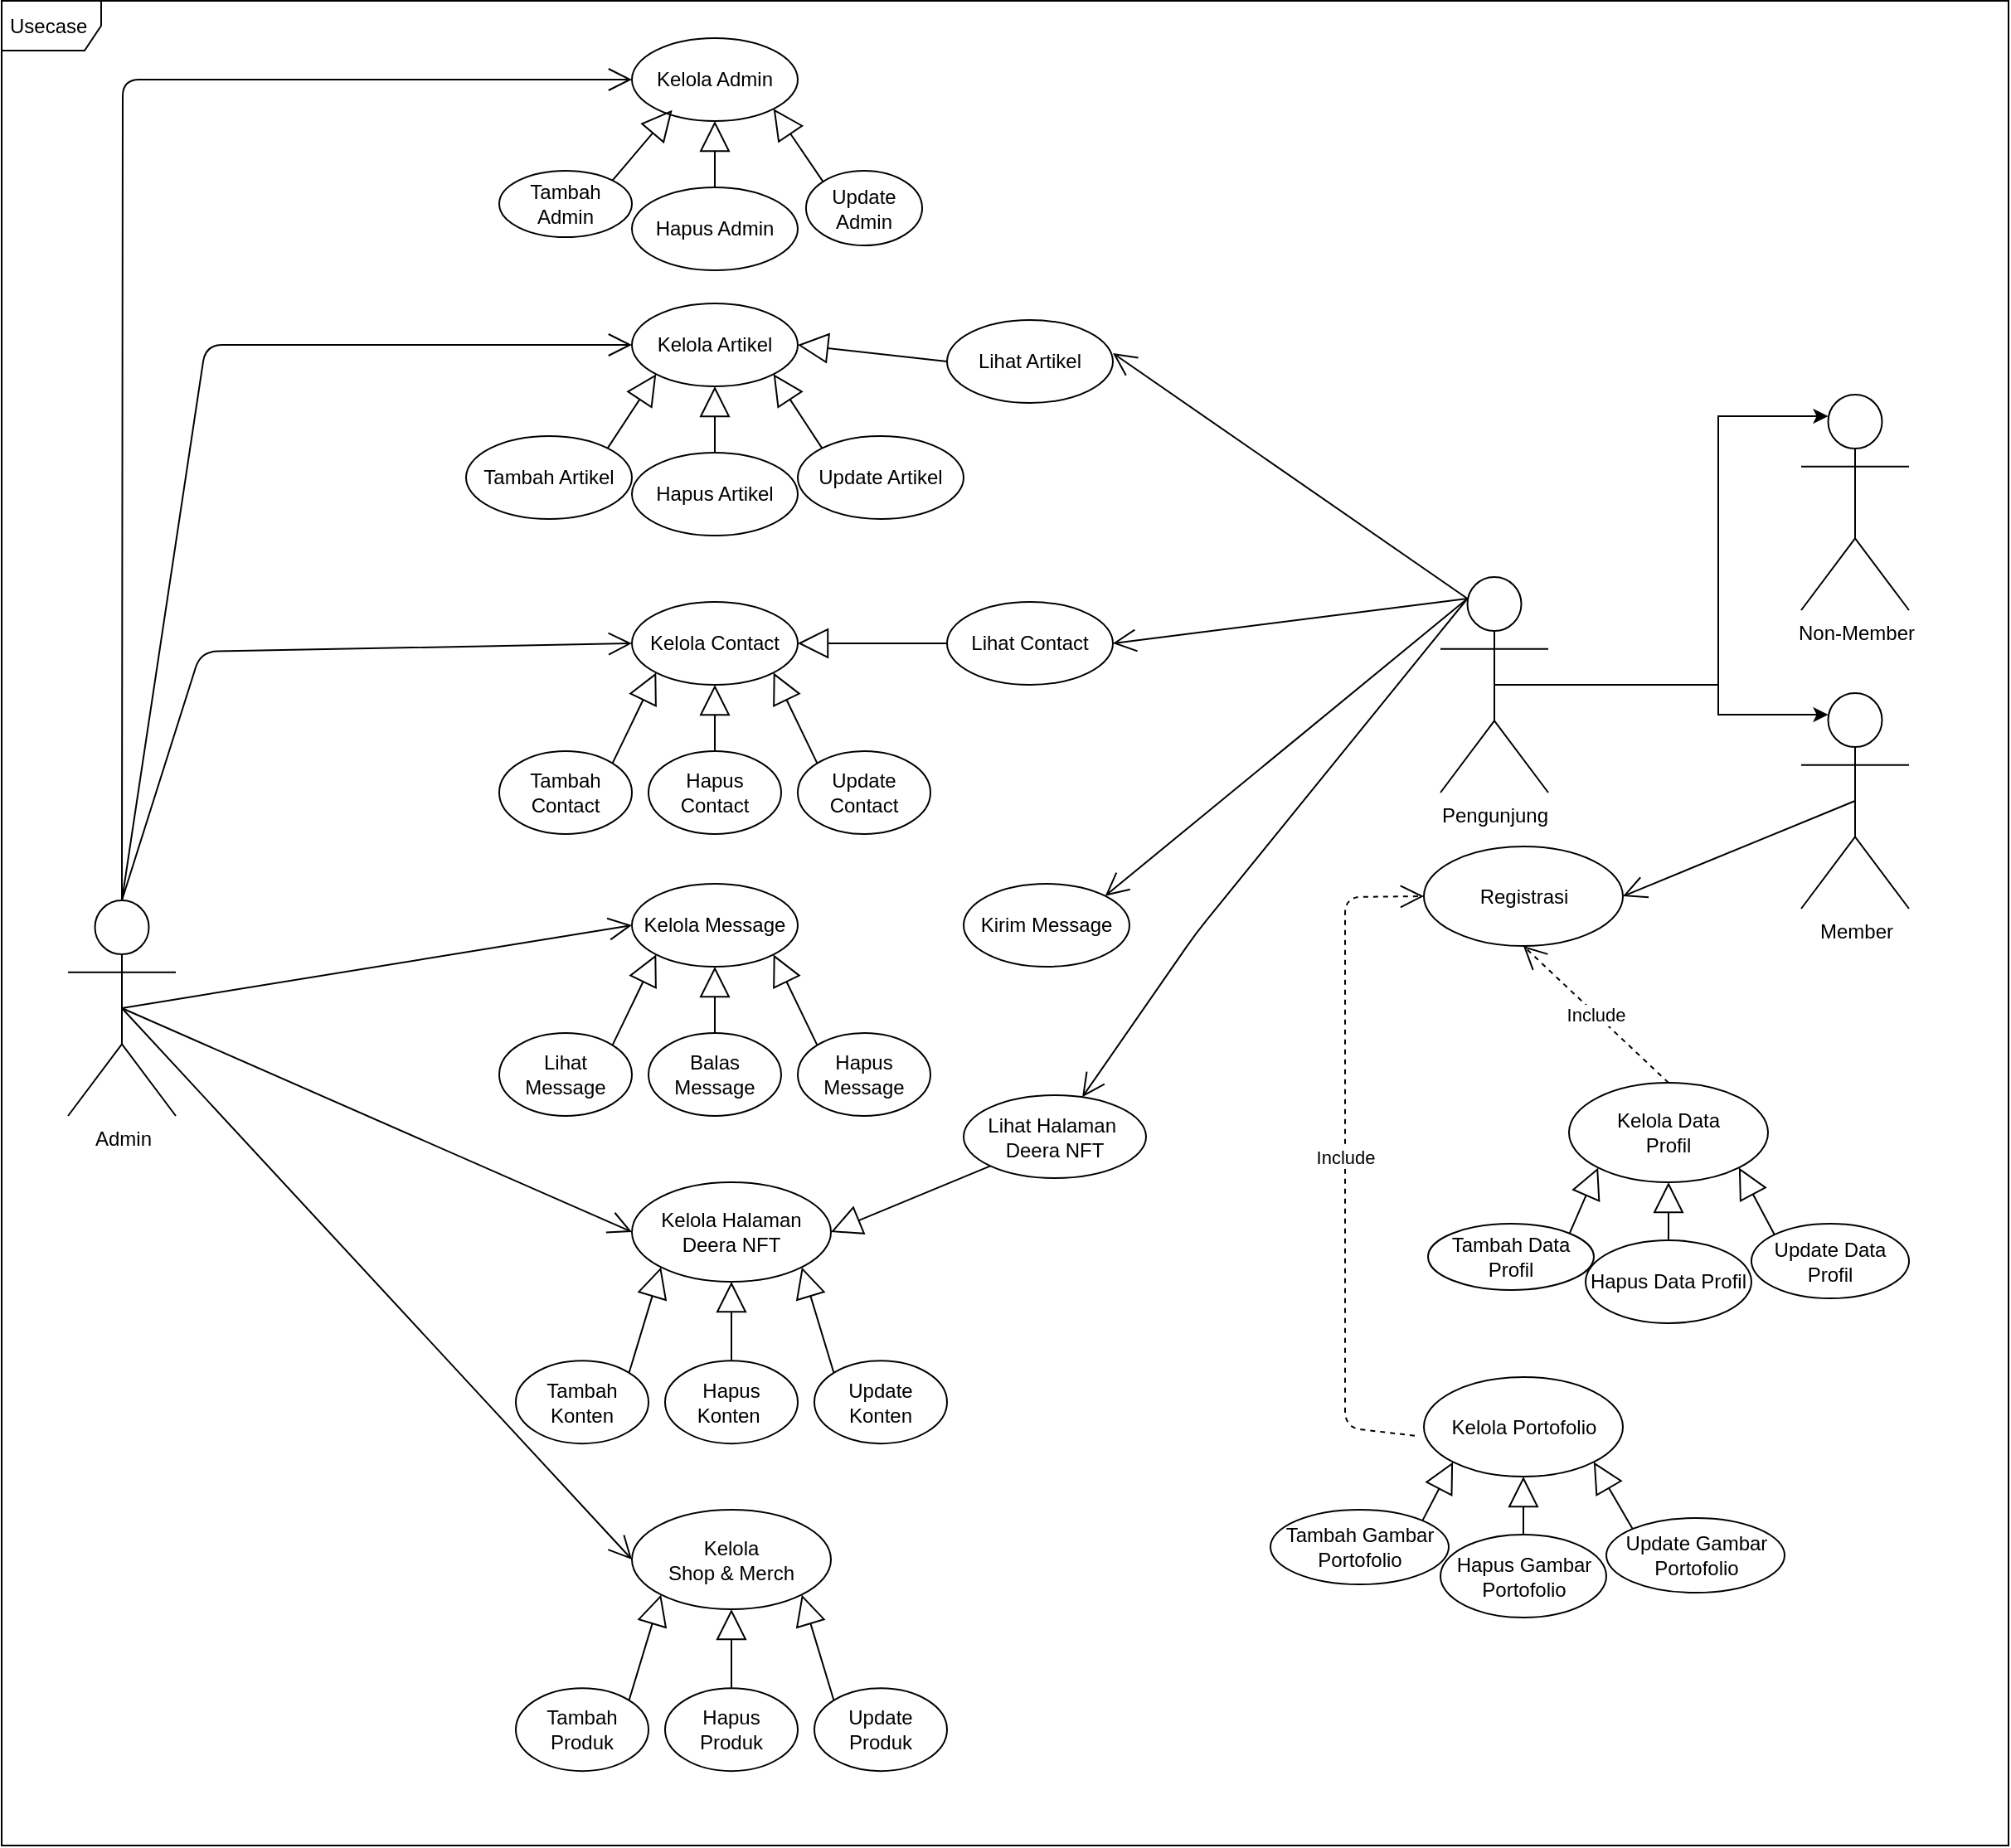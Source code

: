 <mxfile version="13.0.1" type="device"><diagram id="mmeZskXBMR5AARRTmrzB" name="Page-1"><mxGraphModel dx="2044" dy="994" grid="1" gridSize="10" guides="1" tooltips="1" connect="1" arrows="1" fold="1" page="1" pageScale="1" pageWidth="980" pageHeight="1390" math="0" shadow="0"><root><mxCell id="0"/><mxCell id="1" parent="0"/><mxCell id="H6Wz2lPP1KUG_kqZfgtC-17" style="edgeStyle=orthogonalEdgeStyle;rounded=0;orthogonalLoop=1;jettySize=auto;html=1;exitX=0.5;exitY=0.5;exitDx=0;exitDy=0;exitPerimeter=0;entryX=0.25;entryY=0.1;entryDx=0;entryDy=0;entryPerimeter=0;" edge="1" parent="1" source="H6Wz2lPP1KUG_kqZfgtC-2" target="H6Wz2lPP1KUG_kqZfgtC-14"><mxGeometry relative="1" as="geometry"><mxPoint x="1965" y="305" as="targetPoint"/><Array as="points"><mxPoint x="1985" y="560"/><mxPoint x="1985" y="398"/></Array></mxGeometry></mxCell><mxCell id="H6Wz2lPP1KUG_kqZfgtC-2" value="Pengunjung" style="shape=umlActor;verticalLabelPosition=bottom;labelBackgroundColor=#ffffff;verticalAlign=top;html=1;outlineConnect=0;" vertex="1" parent="1"><mxGeometry x="1817.5" y="495" width="65" height="130" as="geometry"/></mxCell><mxCell id="H6Wz2lPP1KUG_kqZfgtC-3" value="Tambah Admin" style="ellipse;whiteSpace=wrap;html=1;" vertex="1" parent="1"><mxGeometry x="1250" y="250" width="80" height="40" as="geometry"/></mxCell><mxCell id="H6Wz2lPP1KUG_kqZfgtC-7" value="Kelola Artikel" style="ellipse;whiteSpace=wrap;html=1;" vertex="1" parent="1"><mxGeometry x="1330" y="330" width="100" height="50" as="geometry"/></mxCell><mxCell id="H6Wz2lPP1KUG_kqZfgtC-10" value="Admin" style="shape=umlActor;verticalLabelPosition=bottom;labelBackgroundColor=#ffffff;verticalAlign=top;html=1;outlineConnect=0;" vertex="1" parent="1"><mxGeometry x="990" y="690" width="65" height="130" as="geometry"/></mxCell><mxCell id="H6Wz2lPP1KUG_kqZfgtC-14" value="Non-Member" style="shape=umlActor;verticalLabelPosition=bottom;labelBackgroundColor=#ffffff;verticalAlign=top;html=1;outlineConnect=0;" vertex="1" parent="1"><mxGeometry x="2035" y="385" width="65" height="130" as="geometry"/></mxCell><mxCell id="H6Wz2lPP1KUG_kqZfgtC-15" value="Member" style="shape=umlActor;verticalLabelPosition=bottom;labelBackgroundColor=#ffffff;verticalAlign=top;html=1;outlineConnect=0;" vertex="1" parent="1"><mxGeometry x="2035" y="565" width="65" height="130" as="geometry"/></mxCell><mxCell id="H6Wz2lPP1KUG_kqZfgtC-39" value="Kelola Admin" style="ellipse;whiteSpace=wrap;html=1;" vertex="1" parent="1"><mxGeometry x="1330" y="170" width="100" height="50" as="geometry"/></mxCell><mxCell id="H6Wz2lPP1KUG_kqZfgtC-40" value="Kelola Contact" style="ellipse;whiteSpace=wrap;html=1;" vertex="1" parent="1"><mxGeometry x="1330" y="510" width="100" height="50" as="geometry"/></mxCell><mxCell id="H6Wz2lPP1KUG_kqZfgtC-44" value="Kelola Halaman Deera NFT" style="ellipse;whiteSpace=wrap;html=1;" vertex="1" parent="1"><mxGeometry x="1330" y="860" width="120" height="60" as="geometry"/></mxCell><mxCell id="H6Wz2lPP1KUG_kqZfgtC-45" value="Kelola Data &lt;br&gt;Profil" style="ellipse;whiteSpace=wrap;html=1;" vertex="1" parent="1"><mxGeometry x="1895" y="800" width="120" height="60" as="geometry"/></mxCell><mxCell id="H6Wz2lPP1KUG_kqZfgtC-51" value="Hapus Admin" style="ellipse;whiteSpace=wrap;html=1;" vertex="1" parent="1"><mxGeometry x="1330" y="260" width="100" height="50" as="geometry"/></mxCell><mxCell id="H6Wz2lPP1KUG_kqZfgtC-52" value="Update Admin" style="ellipse;whiteSpace=wrap;html=1;" vertex="1" parent="1"><mxGeometry x="1435" y="250" width="70" height="45" as="geometry"/></mxCell><mxCell id="H6Wz2lPP1KUG_kqZfgtC-54" value="" style="endArrow=block;endSize=16;endFill=0;html=1;entryX=0.243;entryY=0.867;entryDx=0;entryDy=0;entryPerimeter=0;exitX=1;exitY=0;exitDx=0;exitDy=0;" edge="1" parent="1" source="H6Wz2lPP1KUG_kqZfgtC-3" target="H6Wz2lPP1KUG_kqZfgtC-39"><mxGeometry width="160" relative="1" as="geometry"><mxPoint x="1290" y="250" as="sourcePoint"/><mxPoint x="1360" y="490" as="targetPoint"/><Array as="points"/></mxGeometry></mxCell><mxCell id="H6Wz2lPP1KUG_kqZfgtC-55" value="" style="endArrow=block;endSize=16;endFill=0;html=1;entryX=0.5;entryY=1;entryDx=0;entryDy=0;exitX=0.5;exitY=0;exitDx=0;exitDy=0;" edge="1" parent="1" source="H6Wz2lPP1KUG_kqZfgtC-51" target="H6Wz2lPP1KUG_kqZfgtC-39"><mxGeometry width="160" relative="1" as="geometry"><mxPoint x="1270" y="270" as="sourcePoint"/><mxPoint x="1390" y="230" as="targetPoint"/></mxGeometry></mxCell><mxCell id="H6Wz2lPP1KUG_kqZfgtC-56" value="" style="endArrow=block;endSize=16;endFill=0;html=1;entryX=1;entryY=1;entryDx=0;entryDy=0;exitX=0;exitY=0;exitDx=0;exitDy=0;" edge="1" parent="1" source="H6Wz2lPP1KUG_kqZfgtC-52" target="H6Wz2lPP1KUG_kqZfgtC-39"><mxGeometry width="160" relative="1" as="geometry"><mxPoint x="1390" y="270" as="sourcePoint"/><mxPoint x="1400" y="240" as="targetPoint"/><Array as="points"/></mxGeometry></mxCell><mxCell id="H6Wz2lPP1KUG_kqZfgtC-57" value="Update Artikel" style="ellipse;whiteSpace=wrap;html=1;" vertex="1" parent="1"><mxGeometry x="1430" y="410" width="100" height="50" as="geometry"/></mxCell><mxCell id="H6Wz2lPP1KUG_kqZfgtC-58" value="Hapus Artikel" style="ellipse;whiteSpace=wrap;html=1;" vertex="1" parent="1"><mxGeometry x="1330" y="420" width="100" height="50" as="geometry"/></mxCell><mxCell id="H6Wz2lPP1KUG_kqZfgtC-60" value="Tambah Artikel" style="ellipse;whiteSpace=wrap;html=1;" vertex="1" parent="1"><mxGeometry x="1230" y="410" width="100" height="50" as="geometry"/></mxCell><mxCell id="H6Wz2lPP1KUG_kqZfgtC-61" value="" style="endArrow=block;endSize=16;endFill=0;html=1;entryX=0;entryY=1;entryDx=0;entryDy=0;exitX=1;exitY=0;exitDx=0;exitDy=0;" edge="1" parent="1" source="H6Wz2lPP1KUG_kqZfgtC-60" target="H6Wz2lPP1KUG_kqZfgtC-7"><mxGeometry width="160" relative="1" as="geometry"><mxPoint x="1270" y="170" as="sourcePoint"/><mxPoint x="1354.645" y="122.678" as="targetPoint"/></mxGeometry></mxCell><mxCell id="H6Wz2lPP1KUG_kqZfgtC-64" value="" style="endArrow=block;endSize=16;endFill=0;html=1;entryX=0.5;entryY=1;entryDx=0;entryDy=0;exitX=0.5;exitY=0;exitDx=0;exitDy=0;" edge="1" parent="1" source="H6Wz2lPP1KUG_kqZfgtC-58" target="H6Wz2lPP1KUG_kqZfgtC-7"><mxGeometry width="160" relative="1" as="geometry"><mxPoint x="1305.355" y="427.322" as="sourcePoint"/><mxPoint x="1354.645" y="382.678" as="targetPoint"/></mxGeometry></mxCell><mxCell id="H6Wz2lPP1KUG_kqZfgtC-65" value="" style="endArrow=block;endSize=16;endFill=0;html=1;entryX=1;entryY=1;entryDx=0;entryDy=0;exitX=0;exitY=0;exitDx=0;exitDy=0;" edge="1" parent="1" source="H6Wz2lPP1KUG_kqZfgtC-57" target="H6Wz2lPP1KUG_kqZfgtC-7"><mxGeometry width="160" relative="1" as="geometry"><mxPoint x="1315.355" y="437.322" as="sourcePoint"/><mxPoint x="1364.645" y="392.678" as="targetPoint"/></mxGeometry></mxCell><mxCell id="H6Wz2lPP1KUG_kqZfgtC-66" value="Tambah Contact" style="ellipse;whiteSpace=wrap;html=1;" vertex="1" parent="1"><mxGeometry x="1250" y="600" width="80" height="50" as="geometry"/></mxCell><mxCell id="H6Wz2lPP1KUG_kqZfgtC-68" value="Hapus Contact" style="ellipse;whiteSpace=wrap;html=1;" vertex="1" parent="1"><mxGeometry x="1340" y="600" width="80" height="50" as="geometry"/></mxCell><mxCell id="H6Wz2lPP1KUG_kqZfgtC-71" value="Update Contact" style="ellipse;whiteSpace=wrap;html=1;" vertex="1" parent="1"><mxGeometry x="1430" y="600" width="80" height="50" as="geometry"/></mxCell><mxCell id="H6Wz2lPP1KUG_kqZfgtC-72" value="" style="endArrow=block;endSize=16;endFill=0;html=1;entryX=1;entryY=1;entryDx=0;entryDy=0;exitX=0;exitY=0;exitDx=0;exitDy=0;" edge="1" parent="1" source="H6Wz2lPP1KUG_kqZfgtC-71" target="H6Wz2lPP1KUG_kqZfgtC-40"><mxGeometry width="160" relative="1" as="geometry"><mxPoint x="1454.645" y="427.322" as="sourcePoint"/><mxPoint x="1425.355" y="382.678" as="targetPoint"/><Array as="points"/></mxGeometry></mxCell><mxCell id="H6Wz2lPP1KUG_kqZfgtC-73" value="" style="endArrow=block;endSize=16;endFill=0;html=1;entryX=0.5;entryY=1;entryDx=0;entryDy=0;exitX=0.5;exitY=0;exitDx=0;exitDy=0;" edge="1" parent="1" source="H6Wz2lPP1KUG_kqZfgtC-68" target="H6Wz2lPP1KUG_kqZfgtC-40"><mxGeometry width="160" relative="1" as="geometry"><mxPoint x="1464.645" y="437.322" as="sourcePoint"/><mxPoint x="1435.355" y="392.678" as="targetPoint"/></mxGeometry></mxCell><mxCell id="H6Wz2lPP1KUG_kqZfgtC-74" value="" style="endArrow=block;endSize=16;endFill=0;html=1;entryX=0;entryY=1;entryDx=0;entryDy=0;exitX=1;exitY=0;exitDx=0;exitDy=0;" edge="1" parent="1" source="H6Wz2lPP1KUG_kqZfgtC-66" target="H6Wz2lPP1KUG_kqZfgtC-40"><mxGeometry width="160" relative="1" as="geometry"><mxPoint x="1390" y="600" as="sourcePoint"/><mxPoint x="1390" y="570" as="targetPoint"/><Array as="points"/></mxGeometry></mxCell><mxCell id="H6Wz2lPP1KUG_kqZfgtC-75" value="Kelola Message" style="ellipse;whiteSpace=wrap;html=1;" vertex="1" parent="1"><mxGeometry x="1330" y="680" width="100" height="50" as="geometry"/></mxCell><mxCell id="H6Wz2lPP1KUG_kqZfgtC-76" value="Lihat Message" style="ellipse;whiteSpace=wrap;html=1;" vertex="1" parent="1"><mxGeometry x="1250" y="770" width="80" height="50" as="geometry"/></mxCell><mxCell id="H6Wz2lPP1KUG_kqZfgtC-77" value="Balas &lt;br&gt;Message" style="ellipse;whiteSpace=wrap;html=1;" vertex="1" parent="1"><mxGeometry x="1340" y="770" width="80" height="50" as="geometry"/></mxCell><mxCell id="H6Wz2lPP1KUG_kqZfgtC-78" value="Hapus Message" style="ellipse;whiteSpace=wrap;html=1;" vertex="1" parent="1"><mxGeometry x="1430" y="770" width="80" height="50" as="geometry"/></mxCell><mxCell id="H6Wz2lPP1KUG_kqZfgtC-79" value="" style="endArrow=block;endSize=16;endFill=0;html=1;entryX=1;entryY=1;entryDx=0;entryDy=0;exitX=0;exitY=0;exitDx=0;exitDy=0;" edge="1" parent="1" source="H6Wz2lPP1KUG_kqZfgtC-78" target="H6Wz2lPP1KUG_kqZfgtC-75"><mxGeometry width="160" relative="1" as="geometry"><mxPoint x="1454.645" y="597.322" as="sourcePoint"/><mxPoint x="1425.355" y="552.678" as="targetPoint"/><Array as="points"/></mxGeometry></mxCell><mxCell id="H6Wz2lPP1KUG_kqZfgtC-80" value="" style="endArrow=block;endSize=16;endFill=0;html=1;entryX=0.5;entryY=1;entryDx=0;entryDy=0;exitX=0.5;exitY=0;exitDx=0;exitDy=0;" edge="1" parent="1" source="H6Wz2lPP1KUG_kqZfgtC-77" target="H6Wz2lPP1KUG_kqZfgtC-75"><mxGeometry width="160" relative="1" as="geometry"><mxPoint x="1464.645" y="607.322" as="sourcePoint"/><mxPoint x="1435.355" y="562.678" as="targetPoint"/></mxGeometry></mxCell><mxCell id="H6Wz2lPP1KUG_kqZfgtC-81" value="" style="endArrow=block;endSize=16;endFill=0;html=1;entryX=0;entryY=1;entryDx=0;entryDy=0;exitX=1;exitY=0;exitDx=0;exitDy=0;" edge="1" parent="1" source="H6Wz2lPP1KUG_kqZfgtC-76" target="H6Wz2lPP1KUG_kqZfgtC-75"><mxGeometry width="160" relative="1" as="geometry"><mxPoint x="1390" y="770" as="sourcePoint"/><mxPoint x="1390" y="740" as="targetPoint"/><Array as="points"/></mxGeometry></mxCell><mxCell id="H6Wz2lPP1KUG_kqZfgtC-89" value="" style="endArrow=open;endFill=1;endSize=12;html=1;exitX=0.5;exitY=0;exitDx=0;exitDy=0;exitPerimeter=0;entryX=0;entryY=0.5;entryDx=0;entryDy=0;" edge="1" parent="1" source="H6Wz2lPP1KUG_kqZfgtC-10" target="H6Wz2lPP1KUG_kqZfgtC-39"><mxGeometry width="160" relative="1" as="geometry"><mxPoint x="1000" y="180" as="sourcePoint"/><mxPoint x="1400" y="10" as="targetPoint"/><Array as="points"><mxPoint x="1023" y="195"/><mxPoint x="1070" y="195"/></Array></mxGeometry></mxCell><mxCell id="H6Wz2lPP1KUG_kqZfgtC-91" value="Lihat Artikel" style="ellipse;whiteSpace=wrap;html=1;" vertex="1" parent="1"><mxGeometry x="1520" y="340" width="100" height="50" as="geometry"/></mxCell><mxCell id="H6Wz2lPP1KUG_kqZfgtC-92" value="" style="endArrow=block;endSize=16;endFill=0;html=1;entryX=1;entryY=0.5;entryDx=0;entryDy=0;exitX=0;exitY=0.5;exitDx=0;exitDy=0;" edge="1" parent="1" source="H6Wz2lPP1KUG_kqZfgtC-91" target="H6Wz2lPP1KUG_kqZfgtC-7"><mxGeometry width="160" relative="1" as="geometry"><mxPoint x="1454.645" y="427.322" as="sourcePoint"/><mxPoint x="1425.355" y="382.678" as="targetPoint"/></mxGeometry></mxCell><mxCell id="H6Wz2lPP1KUG_kqZfgtC-93" value="Lihat Contact" style="ellipse;whiteSpace=wrap;html=1;" vertex="1" parent="1"><mxGeometry x="1520" y="510" width="100" height="50" as="geometry"/></mxCell><mxCell id="H6Wz2lPP1KUG_kqZfgtC-94" value="" style="endArrow=block;endSize=16;endFill=0;html=1;entryX=1;entryY=0.5;entryDx=0;entryDy=0;exitX=0;exitY=0.5;exitDx=0;exitDy=0;" edge="1" parent="1" source="H6Wz2lPP1KUG_kqZfgtC-93" target="H6Wz2lPP1KUG_kqZfgtC-40"><mxGeometry width="160" relative="1" as="geometry"><mxPoint x="1451.716" y="617.322" as="sourcePoint"/><mxPoint x="1425.355" y="562.678" as="targetPoint"/><Array as="points"/></mxGeometry></mxCell><mxCell id="H6Wz2lPP1KUG_kqZfgtC-95" value="Lihat Halaman&amp;nbsp;&lt;br&gt;Deera NFT" style="ellipse;whiteSpace=wrap;html=1;" vertex="1" parent="1"><mxGeometry x="1530" y="807.5" width="110" height="50" as="geometry"/></mxCell><mxCell id="H6Wz2lPP1KUG_kqZfgtC-97" value="Tambah Konten" style="ellipse;whiteSpace=wrap;html=1;" vertex="1" parent="1"><mxGeometry x="1260" y="967.58" width="80" height="50" as="geometry"/></mxCell><mxCell id="H6Wz2lPP1KUG_kqZfgtC-98" value="Hapus Konten&amp;nbsp;" style="ellipse;whiteSpace=wrap;html=1;" vertex="1" parent="1"><mxGeometry x="1350" y="967.58" width="80" height="50" as="geometry"/></mxCell><mxCell id="H6Wz2lPP1KUG_kqZfgtC-99" value="Update Konten" style="ellipse;whiteSpace=wrap;html=1;" vertex="1" parent="1"><mxGeometry x="1440" y="967.58" width="80" height="50" as="geometry"/></mxCell><mxCell id="H6Wz2lPP1KUG_kqZfgtC-100" value="" style="endArrow=block;endSize=16;endFill=0;html=1;entryX=1;entryY=1;entryDx=0;entryDy=0;exitX=0;exitY=0;exitDx=0;exitDy=0;" edge="1" parent="1" source="H6Wz2lPP1KUG_kqZfgtC-99" target="H6Wz2lPP1KUG_kqZfgtC-44"><mxGeometry width="160" relative="1" as="geometry"><mxPoint x="1464.645" y="794.902" as="sourcePoint"/><mxPoint x="1425.864" y="920.0" as="targetPoint"/><Array as="points"/></mxGeometry></mxCell><mxCell id="H6Wz2lPP1KUG_kqZfgtC-101" value="" style="endArrow=block;endSize=16;endFill=0;html=1;entryX=0.5;entryY=1;entryDx=0;entryDy=0;exitX=0.5;exitY=0;exitDx=0;exitDy=0;" edge="1" parent="1" source="H6Wz2lPP1KUG_kqZfgtC-98" target="H6Wz2lPP1KUG_kqZfgtC-44"><mxGeometry width="160" relative="1" as="geometry"><mxPoint x="1474.645" y="804.902" as="sourcePoint"/><mxPoint x="1390" y="927.58" as="targetPoint"/></mxGeometry></mxCell><mxCell id="H6Wz2lPP1KUG_kqZfgtC-102" value="" style="endArrow=block;endSize=16;endFill=0;html=1;entryX=0;entryY=1;entryDx=0;entryDy=0;exitX=1;exitY=0;exitDx=0;exitDy=0;" edge="1" parent="1" source="H6Wz2lPP1KUG_kqZfgtC-97" target="H6Wz2lPP1KUG_kqZfgtC-44"><mxGeometry width="160" relative="1" as="geometry"><mxPoint x="1400" y="967.58" as="sourcePoint"/><mxPoint x="1354.136" y="920.0" as="targetPoint"/><Array as="points"/></mxGeometry></mxCell><mxCell id="H6Wz2lPP1KUG_kqZfgtC-103" value="" style="endArrow=block;endSize=16;endFill=0;html=1;entryX=1;entryY=0.5;entryDx=0;entryDy=0;exitX=0;exitY=1;exitDx=0;exitDy=0;" edge="1" parent="1" source="H6Wz2lPP1KUG_kqZfgtC-95" target="H6Wz2lPP1KUG_kqZfgtC-44"><mxGeometry width="160" relative="1" as="geometry"><mxPoint x="1530" y="545" as="sourcePoint"/><mxPoint x="1440" y="545" as="targetPoint"/><Array as="points"/></mxGeometry></mxCell><mxCell id="H6Wz2lPP1KUG_kqZfgtC-107" value="" style="endArrow=open;endFill=1;endSize=12;html=1;exitX=0.25;exitY=0.1;exitDx=0;exitDy=0;exitPerimeter=0;" edge="1" parent="1" source="H6Wz2lPP1KUG_kqZfgtC-2"><mxGeometry width="160" relative="1" as="geometry"><mxPoint x="1632.5" y="812.5" as="sourcePoint"/><mxPoint x="1620" y="360" as="targetPoint"/><Array as="points"/></mxGeometry></mxCell><mxCell id="H6Wz2lPP1KUG_kqZfgtC-108" value="Tambah Data Profil" style="ellipse;whiteSpace=wrap;html=1;" vertex="1" parent="1"><mxGeometry x="1810" y="885" width="100" height="40" as="geometry"/></mxCell><mxCell id="H6Wz2lPP1KUG_kqZfgtC-109" value="Hapus Data Profil" style="ellipse;whiteSpace=wrap;html=1;" vertex="1" parent="1"><mxGeometry x="1905" y="895" width="100" height="50" as="geometry"/></mxCell><mxCell id="H6Wz2lPP1KUG_kqZfgtC-110" value="Update Data Profil" style="ellipse;whiteSpace=wrap;html=1;" vertex="1" parent="1"><mxGeometry x="2005" y="885" width="95" height="45" as="geometry"/></mxCell><mxCell id="H6Wz2lPP1KUG_kqZfgtC-111" value="" style="endArrow=block;endSize=16;endFill=0;html=1;entryX=0;entryY=1;entryDx=0;entryDy=0;exitX=1;exitY=0;exitDx=0;exitDy=0;" edge="1" parent="1" source="H6Wz2lPP1KUG_kqZfgtC-108" target="H6Wz2lPP1KUG_kqZfgtC-45"><mxGeometry width="160" relative="1" as="geometry"><mxPoint x="1775" y="1145" as="sourcePoint"/><mxPoint x="1905" y="850" as="targetPoint"/><Array as="points"/></mxGeometry></mxCell><mxCell id="H6Wz2lPP1KUG_kqZfgtC-112" value="" style="endArrow=block;endSize=16;endFill=0;html=1;entryX=0.5;entryY=1;entryDx=0;entryDy=0;exitX=0.5;exitY=0;exitDx=0;exitDy=0;" edge="1" parent="1" source="H6Wz2lPP1KUG_kqZfgtC-109" target="H6Wz2lPP1KUG_kqZfgtC-45"><mxGeometry width="160" relative="1" as="geometry"><mxPoint x="1845" y="925" as="sourcePoint"/><mxPoint x="1955" y="875" as="targetPoint"/></mxGeometry></mxCell><mxCell id="H6Wz2lPP1KUG_kqZfgtC-113" value="" style="endArrow=block;endSize=16;endFill=0;html=1;entryX=1;entryY=1;entryDx=0;entryDy=0;exitX=0;exitY=0;exitDx=0;exitDy=0;" edge="1" parent="1" source="H6Wz2lPP1KUG_kqZfgtC-110" target="H6Wz2lPP1KUG_kqZfgtC-45"><mxGeometry width="160" relative="1" as="geometry"><mxPoint x="1965" y="925" as="sourcePoint"/><mxPoint x="2005" y="850" as="targetPoint"/><Array as="points"/></mxGeometry></mxCell><mxCell id="H6Wz2lPP1KUG_kqZfgtC-117" value="Kelola Portofolio" style="ellipse;whiteSpace=wrap;html=1;" vertex="1" parent="1"><mxGeometry x="1807.5" y="977.5" width="120" height="60" as="geometry"/></mxCell><mxCell id="H6Wz2lPP1KUG_kqZfgtC-118" value="Tambah Gambar Portofolio" style="ellipse;whiteSpace=wrap;html=1;" vertex="1" parent="1"><mxGeometry x="1715" y="1057.5" width="107.5" height="45" as="geometry"/></mxCell><mxCell id="H6Wz2lPP1KUG_kqZfgtC-119" value="Hapus Gambar Portofolio" style="ellipse;whiteSpace=wrap;html=1;" vertex="1" parent="1"><mxGeometry x="1817.5" y="1072.5" width="100" height="50" as="geometry"/></mxCell><mxCell id="H6Wz2lPP1KUG_kqZfgtC-120" value="Update Gambar Portofolio" style="ellipse;whiteSpace=wrap;html=1;" vertex="1" parent="1"><mxGeometry x="1917.5" y="1062.5" width="107.5" height="45" as="geometry"/></mxCell><mxCell id="H6Wz2lPP1KUG_kqZfgtC-121" value="" style="endArrow=block;endSize=16;endFill=0;html=1;entryX=0;entryY=1;entryDx=0;entryDy=0;exitX=1;exitY=0;exitDx=0;exitDy=0;" edge="1" parent="1" source="H6Wz2lPP1KUG_kqZfgtC-118" target="H6Wz2lPP1KUG_kqZfgtC-117"><mxGeometry width="160" relative="1" as="geometry"><mxPoint x="1687.5" y="1322.5" as="sourcePoint"/><mxPoint x="1817.5" y="1027.5" as="targetPoint"/><Array as="points"/></mxGeometry></mxCell><mxCell id="H6Wz2lPP1KUG_kqZfgtC-122" value="" style="endArrow=block;endSize=16;endFill=0;html=1;entryX=0.5;entryY=1;entryDx=0;entryDy=0;exitX=0.5;exitY=0;exitDx=0;exitDy=0;" edge="1" parent="1" source="H6Wz2lPP1KUG_kqZfgtC-119" target="H6Wz2lPP1KUG_kqZfgtC-117"><mxGeometry width="160" relative="1" as="geometry"><mxPoint x="1757.5" y="1102.5" as="sourcePoint"/><mxPoint x="1867.5" y="1052.5" as="targetPoint"/></mxGeometry></mxCell><mxCell id="H6Wz2lPP1KUG_kqZfgtC-123" value="" style="endArrow=block;endSize=16;endFill=0;html=1;entryX=1;entryY=1;entryDx=0;entryDy=0;exitX=0;exitY=0;exitDx=0;exitDy=0;" edge="1" parent="1" source="H6Wz2lPP1KUG_kqZfgtC-120" target="H6Wz2lPP1KUG_kqZfgtC-117"><mxGeometry width="160" relative="1" as="geometry"><mxPoint x="1877.5" y="1102.5" as="sourcePoint"/><mxPoint x="1917.5" y="1027.5" as="targetPoint"/><Array as="points"/></mxGeometry></mxCell><mxCell id="H6Wz2lPP1KUG_kqZfgtC-125" value="Registrasi" style="ellipse;whiteSpace=wrap;html=1;" vertex="1" parent="1"><mxGeometry x="1807.5" y="657.5" width="120" height="60" as="geometry"/></mxCell><mxCell id="H6Wz2lPP1KUG_kqZfgtC-127" value="Include" style="endArrow=open;endSize=12;dashed=1;html=1;exitX=0.5;exitY=0;exitDx=0;exitDy=0;entryX=0.5;entryY=1;entryDx=0;entryDy=0;" edge="1" parent="1" source="H6Wz2lPP1KUG_kqZfgtC-45" target="H6Wz2lPP1KUG_kqZfgtC-125"><mxGeometry width="160" relative="1" as="geometry"><mxPoint x="1785" y="647.5" as="sourcePoint"/><mxPoint x="1945" y="647.5" as="targetPoint"/><Array as="points"/></mxGeometry></mxCell><mxCell id="H6Wz2lPP1KUG_kqZfgtC-128" value="Include" style="endArrow=open;endSize=12;dashed=1;html=1;exitX=-0.046;exitY=0.589;exitDx=0;exitDy=0;entryX=0;entryY=0.5;entryDx=0;entryDy=0;exitPerimeter=0;" edge="1" parent="1" source="H6Wz2lPP1KUG_kqZfgtC-117" target="H6Wz2lPP1KUG_kqZfgtC-125"><mxGeometry width="160" relative="1" as="geometry"><mxPoint x="1877.5" y="807.5" as="sourcePoint"/><mxPoint x="1877.5" y="727.5" as="targetPoint"/><Array as="points"><mxPoint x="1760" y="1008"/><mxPoint x="1760" y="830"/><mxPoint x="1760" y="718"/><mxPoint x="1760" y="688"/></Array></mxGeometry></mxCell><mxCell id="H6Wz2lPP1KUG_kqZfgtC-129" value="" style="endArrow=open;endFill=1;endSize=12;html=1;entryX=1;entryY=0.5;entryDx=0;entryDy=0;exitX=0.5;exitY=0.5;exitDx=0;exitDy=0;exitPerimeter=0;" edge="1" parent="1" source="H6Wz2lPP1KUG_kqZfgtC-15" target="H6Wz2lPP1KUG_kqZfgtC-125"><mxGeometry width="160" relative="1" as="geometry"><mxPoint x="2015" y="725" as="sourcePoint"/><mxPoint x="1932.5" y="672.5" as="targetPoint"/><Array as="points"/></mxGeometry></mxCell><mxCell id="H6Wz2lPP1KUG_kqZfgtC-131" value="" style="endArrow=open;endFill=1;endSize=12;html=1;entryX=1;entryY=0.5;entryDx=0;entryDy=0;exitX=0.25;exitY=0.1;exitDx=0;exitDy=0;exitPerimeter=0;" edge="1" parent="1" source="H6Wz2lPP1KUG_kqZfgtC-2" target="H6Wz2lPP1KUG_kqZfgtC-93"><mxGeometry width="160" relative="1" as="geometry"><mxPoint x="1890" y="440" as="sourcePoint"/><mxPoint x="1630" y="370" as="targetPoint"/><Array as="points"/></mxGeometry></mxCell><mxCell id="H6Wz2lPP1KUG_kqZfgtC-132" value="" style="endArrow=open;endFill=1;endSize=12;html=1;entryX=1;entryY=0;entryDx=0;entryDy=0;exitX=0.25;exitY=0.1;exitDx=0;exitDy=0;exitPerimeter=0;" edge="1" parent="1" source="H6Wz2lPP1KUG_kqZfgtC-2" target="H6Wz2lPP1KUG_kqZfgtC-157"><mxGeometry width="160" relative="1" as="geometry"><mxPoint x="1927.5" y="550" as="sourcePoint"/><mxPoint x="1615.355" y="614.822" as="targetPoint"/><Array as="points"/></mxGeometry></mxCell><mxCell id="H6Wz2lPP1KUG_kqZfgtC-133" value="" style="endArrow=open;endFill=1;endSize=12;html=1;exitX=0.25;exitY=0.1;exitDx=0;exitDy=0;exitPerimeter=0;" edge="1" parent="1" source="H6Wz2lPP1KUG_kqZfgtC-2" target="H6Wz2lPP1KUG_kqZfgtC-95"><mxGeometry width="160" relative="1" as="geometry"><mxPoint x="1940" y="440" as="sourcePoint"/><mxPoint x="1605" y="720" as="targetPoint"/><Array as="points"><mxPoint x="1670" y="710"/></Array></mxGeometry></mxCell><mxCell id="H6Wz2lPP1KUG_kqZfgtC-135" value="Kelola &lt;br&gt;Shop &amp;amp; Merch" style="ellipse;whiteSpace=wrap;html=1;" vertex="1" parent="1"><mxGeometry x="1330" y="1057.5" width="120" height="60" as="geometry"/></mxCell><mxCell id="H6Wz2lPP1KUG_kqZfgtC-136" value="Tambah Produk" style="ellipse;whiteSpace=wrap;html=1;" vertex="1" parent="1"><mxGeometry x="1260" y="1165.08" width="80" height="50" as="geometry"/></mxCell><mxCell id="H6Wz2lPP1KUG_kqZfgtC-137" value="Hapus &lt;br&gt;Produk" style="ellipse;whiteSpace=wrap;html=1;" vertex="1" parent="1"><mxGeometry x="1350" y="1165.08" width="80" height="50" as="geometry"/></mxCell><mxCell id="H6Wz2lPP1KUG_kqZfgtC-138" value="Update Produk" style="ellipse;whiteSpace=wrap;html=1;" vertex="1" parent="1"><mxGeometry x="1440" y="1165.08" width="80" height="50" as="geometry"/></mxCell><mxCell id="H6Wz2lPP1KUG_kqZfgtC-139" value="" style="endArrow=block;endSize=16;endFill=0;html=1;entryX=1;entryY=1;entryDx=0;entryDy=0;exitX=0;exitY=0;exitDx=0;exitDy=0;" edge="1" parent="1" source="H6Wz2lPP1KUG_kqZfgtC-138" target="H6Wz2lPP1KUG_kqZfgtC-135"><mxGeometry width="160" relative="1" as="geometry"><mxPoint x="1464.645" y="992.402" as="sourcePoint"/><mxPoint x="1425.864" y="1117.5" as="targetPoint"/><Array as="points"/></mxGeometry></mxCell><mxCell id="H6Wz2lPP1KUG_kqZfgtC-140" value="" style="endArrow=block;endSize=16;endFill=0;html=1;entryX=0.5;entryY=1;entryDx=0;entryDy=0;exitX=0.5;exitY=0;exitDx=0;exitDy=0;" edge="1" parent="1" source="H6Wz2lPP1KUG_kqZfgtC-137" target="H6Wz2lPP1KUG_kqZfgtC-135"><mxGeometry width="160" relative="1" as="geometry"><mxPoint x="1474.645" y="1002.402" as="sourcePoint"/><mxPoint x="1390" y="1125.08" as="targetPoint"/></mxGeometry></mxCell><mxCell id="H6Wz2lPP1KUG_kqZfgtC-141" value="" style="endArrow=block;endSize=16;endFill=0;html=1;entryX=0;entryY=1;entryDx=0;entryDy=0;exitX=1;exitY=0;exitDx=0;exitDy=0;" edge="1" parent="1" source="H6Wz2lPP1KUG_kqZfgtC-136" target="H6Wz2lPP1KUG_kqZfgtC-135"><mxGeometry width="160" relative="1" as="geometry"><mxPoint x="1400" y="1165.08" as="sourcePoint"/><mxPoint x="1354.136" y="1117.5" as="targetPoint"/><Array as="points"/></mxGeometry></mxCell><mxCell id="H6Wz2lPP1KUG_kqZfgtC-145" style="edgeStyle=orthogonalEdgeStyle;rounded=0;orthogonalLoop=1;jettySize=auto;html=1;exitX=0.5;exitY=0.5;exitDx=0;exitDy=0;exitPerimeter=0;entryX=0.25;entryY=0.1;entryDx=0;entryDy=0;entryPerimeter=0;" edge="1" parent="1" source="H6Wz2lPP1KUG_kqZfgtC-2" target="H6Wz2lPP1KUG_kqZfgtC-15"><mxGeometry relative="1" as="geometry"><mxPoint x="1860" y="570" as="sourcePoint"/><mxPoint x="2105" y="595" as="targetPoint"/><Array as="points"><mxPoint x="1985" y="560"/><mxPoint x="1985" y="578"/></Array></mxGeometry></mxCell><mxCell id="H6Wz2lPP1KUG_kqZfgtC-148" value="Usecase&amp;nbsp;" style="shape=umlFrame;whiteSpace=wrap;html=1;" vertex="1" parent="1"><mxGeometry x="950" y="147.5" width="1210" height="1112.5" as="geometry"/></mxCell><mxCell id="H6Wz2lPP1KUG_kqZfgtC-152" value="" style="endArrow=open;endFill=1;endSize=12;html=1;exitX=0.5;exitY=0;exitDx=0;exitDy=0;exitPerimeter=0;entryX=0;entryY=0.5;entryDx=0;entryDy=0;" edge="1" parent="1" source="H6Wz2lPP1KUG_kqZfgtC-10" target="H6Wz2lPP1KUG_kqZfgtC-40"><mxGeometry width="160" relative="1" as="geometry"><mxPoint x="1030" y="560" as="sourcePoint"/><mxPoint x="1190" y="560" as="targetPoint"/><Array as="points"><mxPoint x="1070" y="540"/></Array></mxGeometry></mxCell><mxCell id="H6Wz2lPP1KUG_kqZfgtC-153" value="" style="endArrow=open;endFill=1;endSize=12;html=1;entryX=0;entryY=0.5;entryDx=0;entryDy=0;exitX=0.5;exitY=0;exitDx=0;exitDy=0;exitPerimeter=0;" edge="1" parent="1" source="H6Wz2lPP1KUG_kqZfgtC-10" target="H6Wz2lPP1KUG_kqZfgtC-7"><mxGeometry width="160" relative="1" as="geometry"><mxPoint x="1090" y="354.41" as="sourcePoint"/><mxPoint x="1250" y="354.41" as="targetPoint"/><Array as="points"><mxPoint x="1073" y="355"/></Array></mxGeometry></mxCell><mxCell id="H6Wz2lPP1KUG_kqZfgtC-154" value="" style="endArrow=open;endFill=1;endSize=12;html=1;exitX=0.5;exitY=0.5;exitDx=0;exitDy=0;exitPerimeter=0;entryX=0;entryY=0.5;entryDx=0;entryDy=0;" edge="1" parent="1" source="H6Wz2lPP1KUG_kqZfgtC-10" target="H6Wz2lPP1KUG_kqZfgtC-75"><mxGeometry width="160" relative="1" as="geometry"><mxPoint x="1130" y="690" as="sourcePoint"/><mxPoint x="1290" y="690" as="targetPoint"/></mxGeometry></mxCell><mxCell id="H6Wz2lPP1KUG_kqZfgtC-155" value="" style="endArrow=open;endFill=1;endSize=12;html=1;exitX=0.5;exitY=0.5;exitDx=0;exitDy=0;exitPerimeter=0;entryX=0;entryY=0.5;entryDx=0;entryDy=0;" edge="1" parent="1" source="H6Wz2lPP1KUG_kqZfgtC-10" target="H6Wz2lPP1KUG_kqZfgtC-44"><mxGeometry width="160" relative="1" as="geometry"><mxPoint x="1105" y="750" as="sourcePoint"/><mxPoint x="1346.25" y="752" as="targetPoint"/></mxGeometry></mxCell><mxCell id="H6Wz2lPP1KUG_kqZfgtC-156" value="" style="endArrow=open;endFill=1;endSize=12;html=1;entryX=0;entryY=0.5;entryDx=0;entryDy=0;exitX=0.5;exitY=0.5;exitDx=0;exitDy=0;exitPerimeter=0;" edge="1" parent="1" source="H6Wz2lPP1KUG_kqZfgtC-10" target="H6Wz2lPP1KUG_kqZfgtC-135"><mxGeometry width="160" relative="1" as="geometry"><mxPoint x="1078.75" y="838" as="sourcePoint"/><mxPoint x="1340" y="900" as="targetPoint"/></mxGeometry></mxCell><mxCell id="H6Wz2lPP1KUG_kqZfgtC-157" value="Kirim Message" style="ellipse;whiteSpace=wrap;html=1;" vertex="1" parent="1"><mxGeometry x="1530" y="680" width="100" height="50" as="geometry"/></mxCell></root></mxGraphModel></diagram></mxfile>